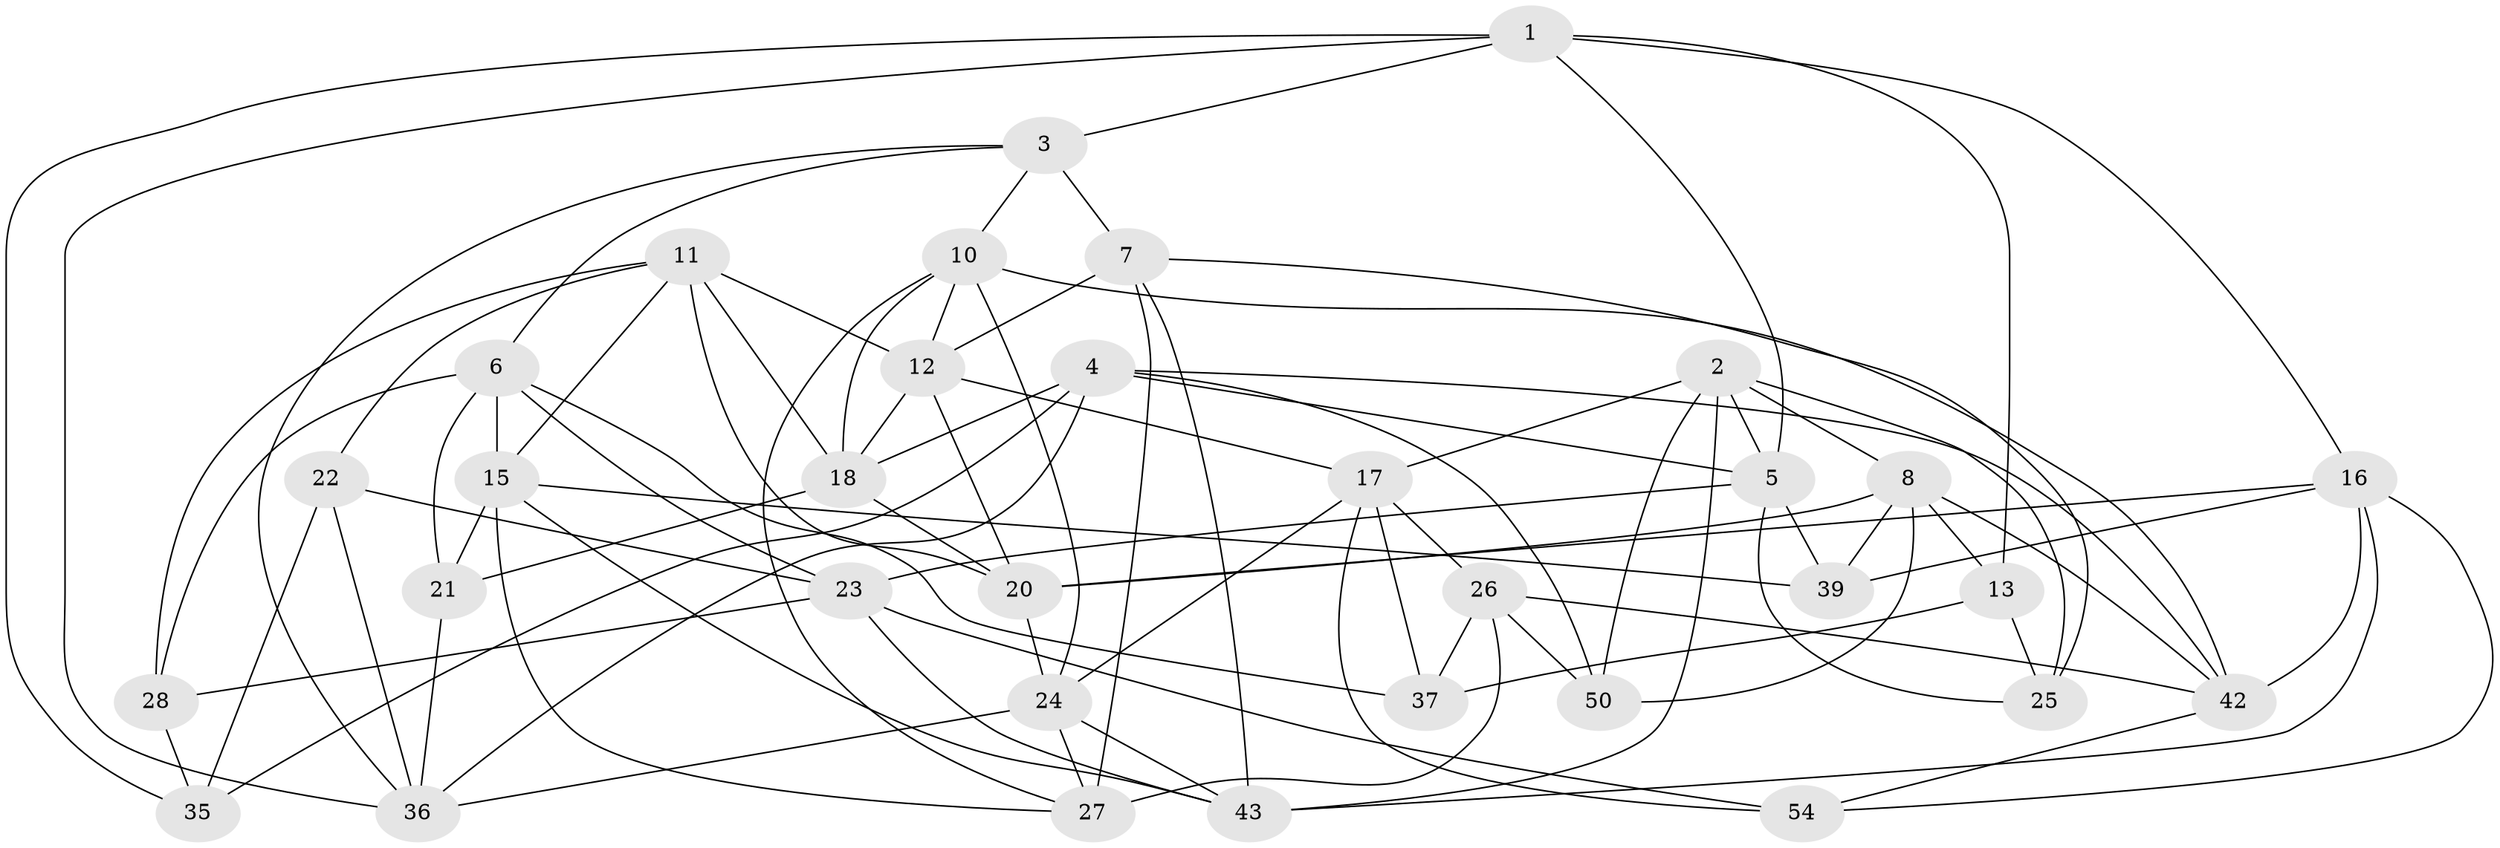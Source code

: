 // original degree distribution, {4: 1.0}
// Generated by graph-tools (version 1.1) at 2025/11/02/27/25 16:11:44]
// undirected, 33 vertices, 87 edges
graph export_dot {
graph [start="1"]
  node [color=gray90,style=filled];
  1 [super="+9"];
  2 [super="+32"];
  3 [super="+41"];
  4 [super="+31"];
  5 [super="+45"];
  6 [super="+29"];
  7 [super="+14"];
  8 [super="+46"];
  10 [super="+47"];
  11 [super="+52"];
  12 [super="+30"];
  13;
  15 [super="+19"];
  16 [super="+40"];
  17 [super="+51"];
  18 [super="+34"];
  20 [super="+56"];
  21;
  22;
  23 [super="+55"];
  24 [super="+53"];
  25;
  26 [super="+38"];
  27 [super="+33"];
  28;
  35;
  36 [super="+48"];
  37;
  39;
  42 [super="+49"];
  43 [super="+44"];
  50;
  54;
  1 -- 35;
  1 -- 36;
  1 -- 5;
  1 -- 16;
  1 -- 3;
  1 -- 13;
  2 -- 25;
  2 -- 50;
  2 -- 8;
  2 -- 17;
  2 -- 5;
  2 -- 43;
  3 -- 6;
  3 -- 7 [weight=2];
  3 -- 36;
  3 -- 10;
  4 -- 42;
  4 -- 35;
  4 -- 18;
  4 -- 50;
  4 -- 36;
  4 -- 5;
  5 -- 39;
  5 -- 25;
  5 -- 23;
  6 -- 37;
  6 -- 28;
  6 -- 21;
  6 -- 23;
  6 -- 15;
  7 -- 25;
  7 -- 27;
  7 -- 43;
  7 -- 12;
  8 -- 50;
  8 -- 20;
  8 -- 42;
  8 -- 13;
  8 -- 39;
  10 -- 42;
  10 -- 27;
  10 -- 24;
  10 -- 18;
  10 -- 12;
  11 -- 22;
  11 -- 15;
  11 -- 28;
  11 -- 18;
  11 -- 20;
  11 -- 12;
  12 -- 18;
  12 -- 20;
  12 -- 17;
  13 -- 25;
  13 -- 37;
  15 -- 43;
  15 -- 39;
  15 -- 27;
  15 -- 21;
  16 -- 54;
  16 -- 20;
  16 -- 39;
  16 -- 42;
  16 -- 43;
  17 -- 54;
  17 -- 24;
  17 -- 26;
  17 -- 37;
  18 -- 21;
  18 -- 20;
  20 -- 24;
  21 -- 36;
  22 -- 35;
  22 -- 23;
  22 -- 36;
  23 -- 54;
  23 -- 28;
  23 -- 43;
  24 -- 43;
  24 -- 36;
  24 -- 27;
  26 -- 37;
  26 -- 42;
  26 -- 50;
  26 -- 27 [weight=2];
  28 -- 35;
  42 -- 54;
}

